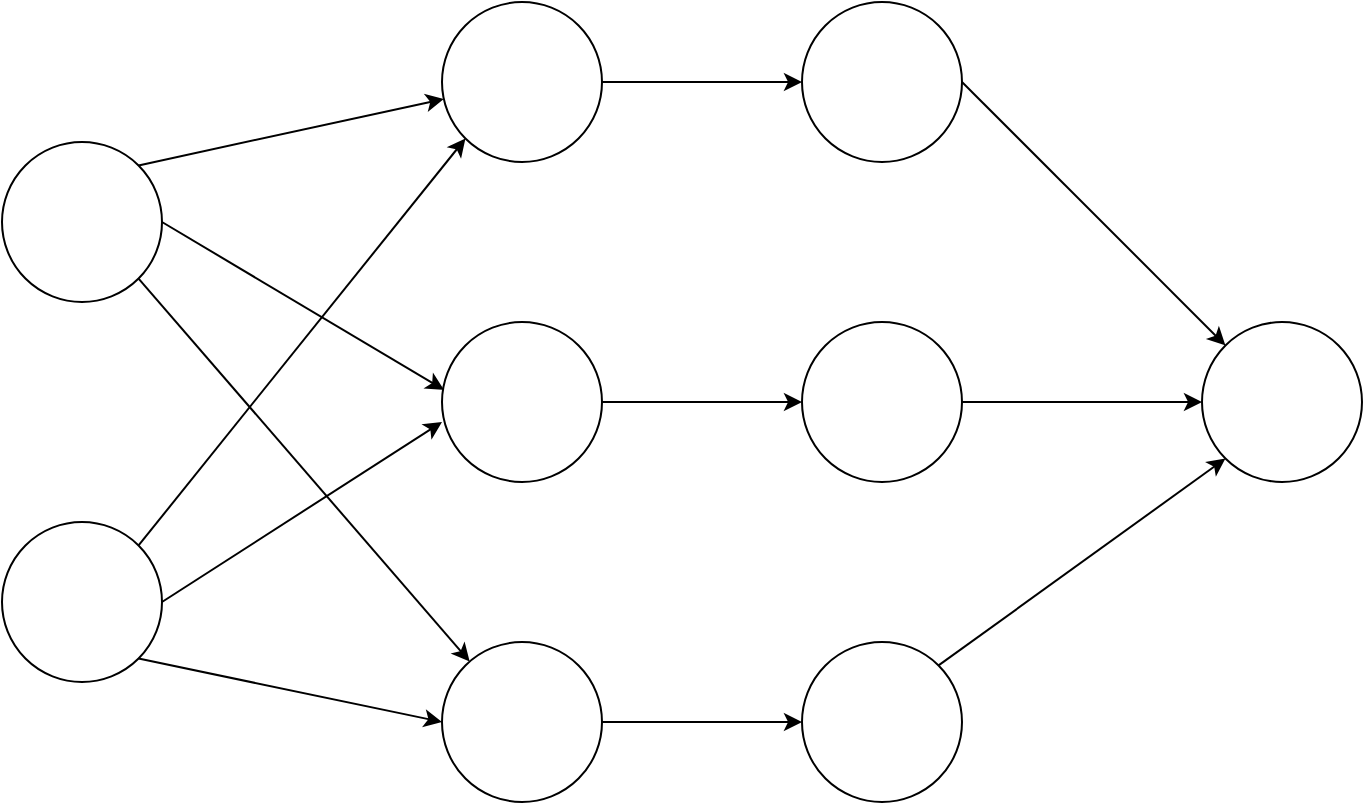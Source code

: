 <mxfile version="10.7.7" type="github"><diagram id="tER9SUp-mCT7ClygfzAX" name="第 1 页"><mxGraphModel dx="914" dy="567" grid="1" gridSize="10" guides="1" tooltips="1" connect="1" arrows="1" fold="1" page="1" pageScale="1" pageWidth="827" pageHeight="1169" math="0" shadow="0"><root><mxCell id="0"/><mxCell id="1" parent="0"/><mxCell id="cZQFUjPIZUCF-hC1U-LG-11" style="edgeStyle=none;rounded=0;orthogonalLoop=1;jettySize=auto;html=1;exitX=1;exitY=0.5;exitDx=0;exitDy=0;entryX=0.013;entryY=0.425;entryDx=0;entryDy=0;entryPerimeter=0;" edge="1" parent="1" source="cZQFUjPIZUCF-hC1U-LG-1" target="cZQFUjPIZUCF-hC1U-LG-4"><mxGeometry relative="1" as="geometry"/></mxCell><mxCell id="cZQFUjPIZUCF-hC1U-LG-12" style="edgeStyle=none;rounded=0;orthogonalLoop=1;jettySize=auto;html=1;exitX=1;exitY=1;exitDx=0;exitDy=0;" edge="1" parent="1" source="cZQFUjPIZUCF-hC1U-LG-1" target="cZQFUjPIZUCF-hC1U-LG-5"><mxGeometry relative="1" as="geometry"/></mxCell><mxCell id="cZQFUjPIZUCF-hC1U-LG-23" style="edgeStyle=none;rounded=0;orthogonalLoop=1;jettySize=auto;html=1;exitX=1;exitY=0;exitDx=0;exitDy=0;" edge="1" parent="1" source="cZQFUjPIZUCF-hC1U-LG-1" target="cZQFUjPIZUCF-hC1U-LG-3"><mxGeometry relative="1" as="geometry"/></mxCell><mxCell id="cZQFUjPIZUCF-hC1U-LG-1" value="" style="ellipse;whiteSpace=wrap;html=1;aspect=fixed;" vertex="1" parent="1"><mxGeometry x="100" y="150" width="80" height="80" as="geometry"/></mxCell><mxCell id="cZQFUjPIZUCF-hC1U-LG-14" style="edgeStyle=none;rounded=0;orthogonalLoop=1;jettySize=auto;html=1;exitX=1;exitY=0.5;exitDx=0;exitDy=0;entryX=0;entryY=0.625;entryDx=0;entryDy=0;entryPerimeter=0;" edge="1" parent="1" source="cZQFUjPIZUCF-hC1U-LG-2" target="cZQFUjPIZUCF-hC1U-LG-4"><mxGeometry relative="1" as="geometry"/></mxCell><mxCell id="cZQFUjPIZUCF-hC1U-LG-15" style="edgeStyle=none;rounded=0;orthogonalLoop=1;jettySize=auto;html=1;exitX=1;exitY=1;exitDx=0;exitDy=0;entryX=0;entryY=0.5;entryDx=0;entryDy=0;" edge="1" parent="1" source="cZQFUjPIZUCF-hC1U-LG-2" target="cZQFUjPIZUCF-hC1U-LG-5"><mxGeometry relative="1" as="geometry"/></mxCell><mxCell id="cZQFUjPIZUCF-hC1U-LG-24" style="edgeStyle=none;rounded=0;orthogonalLoop=1;jettySize=auto;html=1;exitX=1;exitY=0;exitDx=0;exitDy=0;entryX=0;entryY=1;entryDx=0;entryDy=0;" edge="1" parent="1" source="cZQFUjPIZUCF-hC1U-LG-2" target="cZQFUjPIZUCF-hC1U-LG-3"><mxGeometry relative="1" as="geometry"/></mxCell><mxCell id="cZQFUjPIZUCF-hC1U-LG-2" value="" style="ellipse;whiteSpace=wrap;html=1;aspect=fixed;" vertex="1" parent="1"><mxGeometry x="100" y="340" width="80" height="80" as="geometry"/></mxCell><mxCell id="cZQFUjPIZUCF-hC1U-LG-16" style="edgeStyle=none;rounded=0;orthogonalLoop=1;jettySize=auto;html=1;exitX=1;exitY=0.5;exitDx=0;exitDy=0;entryX=0;entryY=0.5;entryDx=0;entryDy=0;" edge="1" parent="1" source="cZQFUjPIZUCF-hC1U-LG-3" target="cZQFUjPIZUCF-hC1U-LG-6"><mxGeometry relative="1" as="geometry"/></mxCell><mxCell id="cZQFUjPIZUCF-hC1U-LG-3" value="" style="ellipse;whiteSpace=wrap;html=1;aspect=fixed;" vertex="1" parent="1"><mxGeometry x="320" y="80" width="80" height="80" as="geometry"/></mxCell><mxCell id="cZQFUjPIZUCF-hC1U-LG-17" style="edgeStyle=none;rounded=0;orthogonalLoop=1;jettySize=auto;html=1;exitX=1;exitY=0.5;exitDx=0;exitDy=0;entryX=0;entryY=0.5;entryDx=0;entryDy=0;" edge="1" parent="1" source="cZQFUjPIZUCF-hC1U-LG-4" target="cZQFUjPIZUCF-hC1U-LG-7"><mxGeometry relative="1" as="geometry"/></mxCell><mxCell id="cZQFUjPIZUCF-hC1U-LG-4" value="" style="ellipse;whiteSpace=wrap;html=1;aspect=fixed;" vertex="1" parent="1"><mxGeometry x="320" y="240" width="80" height="80" as="geometry"/></mxCell><mxCell id="cZQFUjPIZUCF-hC1U-LG-18" style="edgeStyle=none;rounded=0;orthogonalLoop=1;jettySize=auto;html=1;exitX=1;exitY=0.5;exitDx=0;exitDy=0;entryX=0;entryY=0.5;entryDx=0;entryDy=0;" edge="1" parent="1" source="cZQFUjPIZUCF-hC1U-LG-5" target="cZQFUjPIZUCF-hC1U-LG-8"><mxGeometry relative="1" as="geometry"/></mxCell><mxCell id="cZQFUjPIZUCF-hC1U-LG-5" value="" style="ellipse;whiteSpace=wrap;html=1;aspect=fixed;" vertex="1" parent="1"><mxGeometry x="320" y="400" width="80" height="80" as="geometry"/></mxCell><mxCell id="cZQFUjPIZUCF-hC1U-LG-19" style="edgeStyle=none;rounded=0;orthogonalLoop=1;jettySize=auto;html=1;exitX=1;exitY=0.5;exitDx=0;exitDy=0;" edge="1" parent="1" source="cZQFUjPIZUCF-hC1U-LG-6" target="cZQFUjPIZUCF-hC1U-LG-9"><mxGeometry relative="1" as="geometry"/></mxCell><mxCell id="cZQFUjPIZUCF-hC1U-LG-6" value="" style="ellipse;whiteSpace=wrap;html=1;aspect=fixed;" vertex="1" parent="1"><mxGeometry x="500" y="80" width="80" height="80" as="geometry"/></mxCell><mxCell id="cZQFUjPIZUCF-hC1U-LG-20" style="edgeStyle=none;rounded=0;orthogonalLoop=1;jettySize=auto;html=1;exitX=1;exitY=0.5;exitDx=0;exitDy=0;entryX=0;entryY=0.5;entryDx=0;entryDy=0;" edge="1" parent="1" source="cZQFUjPIZUCF-hC1U-LG-7" target="cZQFUjPIZUCF-hC1U-LG-9"><mxGeometry relative="1" as="geometry"/></mxCell><mxCell id="cZQFUjPIZUCF-hC1U-LG-7" value="" style="ellipse;whiteSpace=wrap;html=1;aspect=fixed;" vertex="1" parent="1"><mxGeometry x="500" y="240" width="80" height="80" as="geometry"/></mxCell><mxCell id="cZQFUjPIZUCF-hC1U-LG-22" style="edgeStyle=none;rounded=0;orthogonalLoop=1;jettySize=auto;html=1;exitX=1;exitY=0;exitDx=0;exitDy=0;entryX=0;entryY=1;entryDx=0;entryDy=0;" edge="1" parent="1" source="cZQFUjPIZUCF-hC1U-LG-8" target="cZQFUjPIZUCF-hC1U-LG-9"><mxGeometry relative="1" as="geometry"/></mxCell><mxCell id="cZQFUjPIZUCF-hC1U-LG-8" value="" style="ellipse;whiteSpace=wrap;html=1;aspect=fixed;" vertex="1" parent="1"><mxGeometry x="500" y="400" width="80" height="80" as="geometry"/></mxCell><mxCell id="cZQFUjPIZUCF-hC1U-LG-9" value="" style="ellipse;whiteSpace=wrap;html=1;aspect=fixed;" vertex="1" parent="1"><mxGeometry x="700" y="240" width="80" height="80" as="geometry"/></mxCell></root></mxGraphModel></diagram></mxfile>
